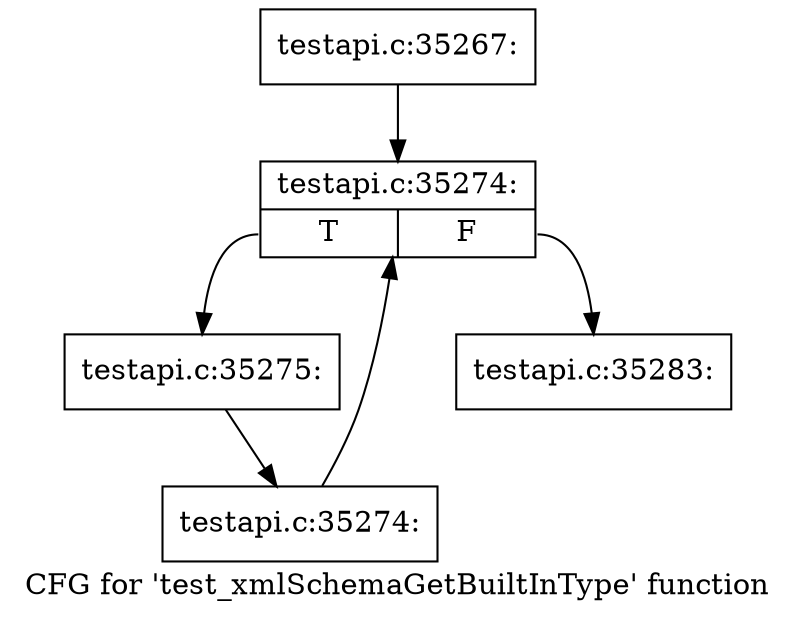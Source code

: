 digraph "CFG for 'test_xmlSchemaGetBuiltInType' function" {
	label="CFG for 'test_xmlSchemaGetBuiltInType' function";

	Node0x4a4fb90 [shape=record,label="{testapi.c:35267:}"];
	Node0x4a4fb90 -> Node0x4a51970;
	Node0x4a51970 [shape=record,label="{testapi.c:35274:|{<s0>T|<s1>F}}"];
	Node0x4a51970:s0 -> Node0x4a51c50;
	Node0x4a51970:s1 -> Node0x4a51810;
	Node0x4a51c50 [shape=record,label="{testapi.c:35275:}"];
	Node0x4a51c50 -> Node0x4a51bc0;
	Node0x4a51bc0 [shape=record,label="{testapi.c:35274:}"];
	Node0x4a51bc0 -> Node0x4a51970;
	Node0x4a51810 [shape=record,label="{testapi.c:35283:}"];
}
